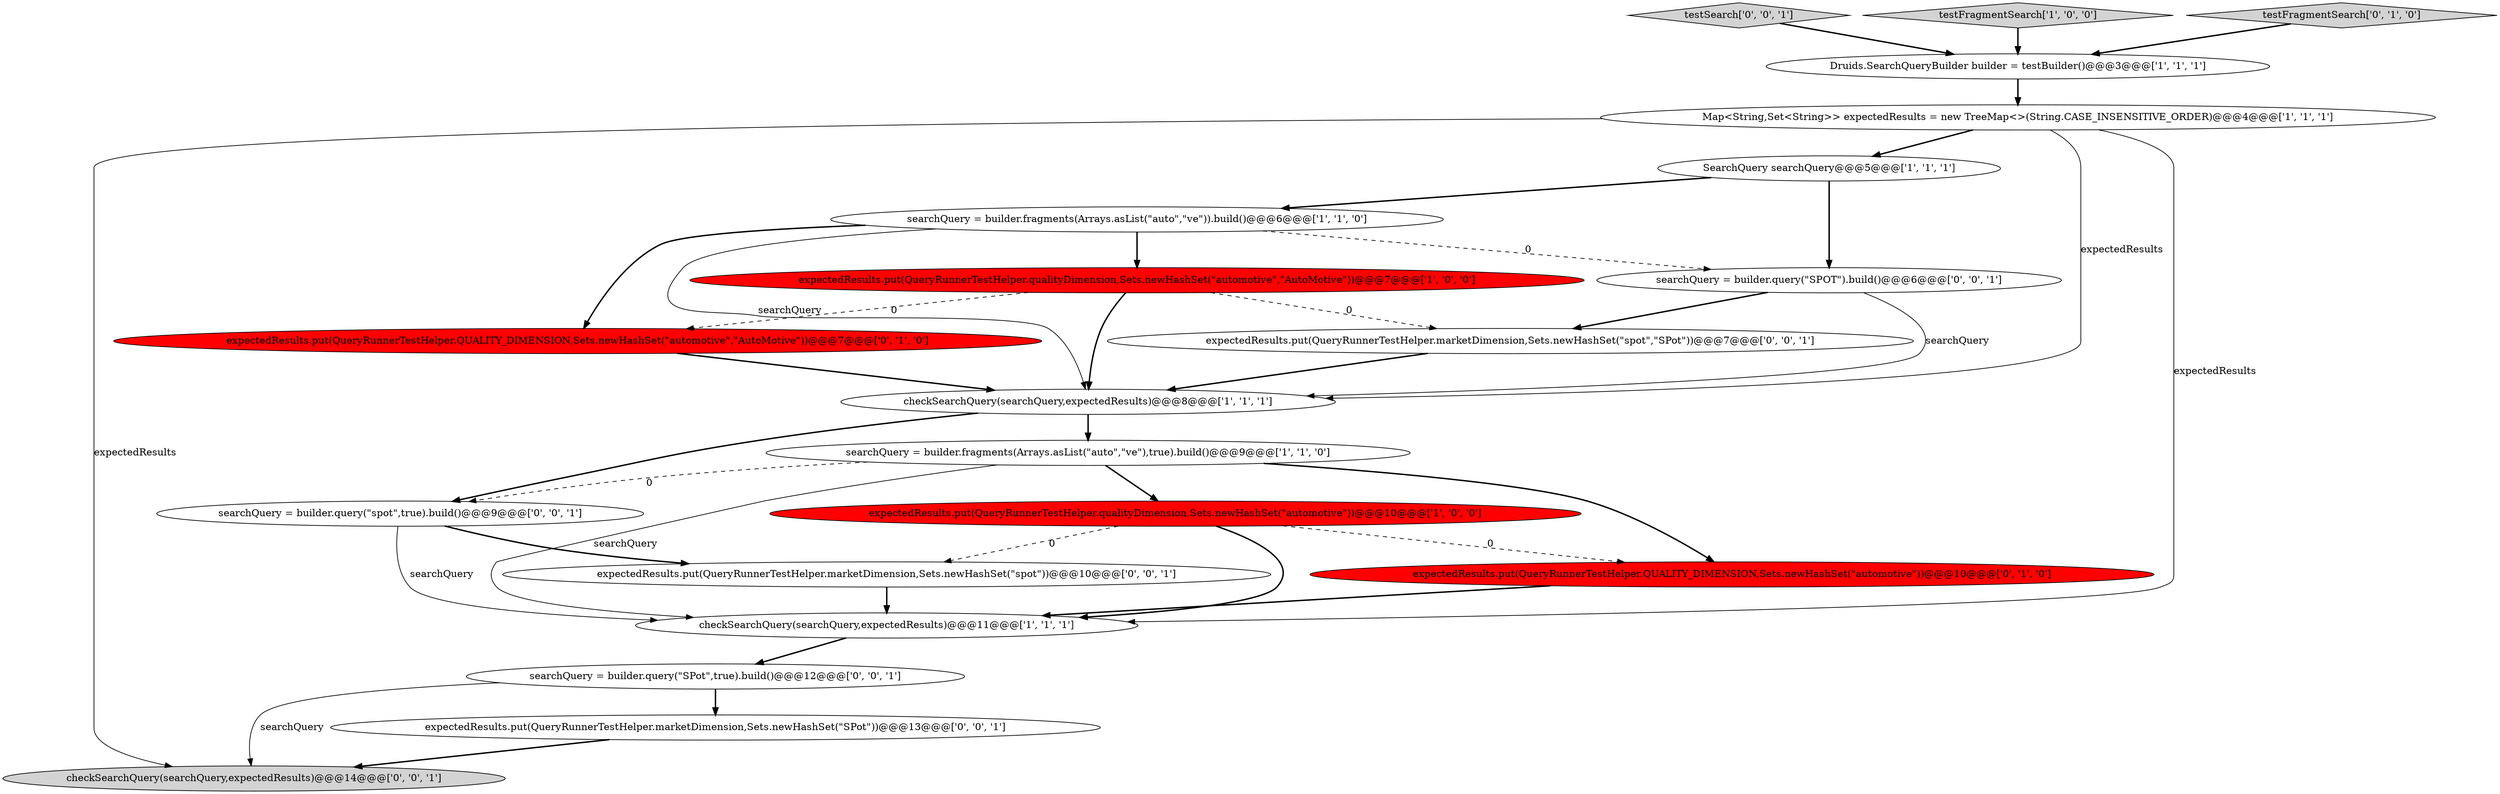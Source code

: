 digraph {
17 [style = filled, label = "testSearch['0', '0', '1']", fillcolor = lightgray, shape = diamond image = "AAA0AAABBB3BBB"];
19 [style = filled, label = "searchQuery = builder.query(\"SPOT\").build()@@@6@@@['0', '0', '1']", fillcolor = white, shape = ellipse image = "AAA0AAABBB3BBB"];
4 [style = filled, label = "expectedResults.put(QueryRunnerTestHelper.qualityDimension,Sets.newHashSet(\"automotive\",\"AutoMotive\"))@@@7@@@['1', '0', '0']", fillcolor = red, shape = ellipse image = "AAA1AAABBB1BBB"];
9 [style = filled, label = "expectedResults.put(QueryRunnerTestHelper.qualityDimension,Sets.newHashSet(\"automotive\"))@@@10@@@['1', '0', '0']", fillcolor = red, shape = ellipse image = "AAA1AAABBB1BBB"];
0 [style = filled, label = "Druids.SearchQueryBuilder builder = testBuilder()@@@3@@@['1', '1', '1']", fillcolor = white, shape = ellipse image = "AAA0AAABBB1BBB"];
2 [style = filled, label = "searchQuery = builder.fragments(Arrays.asList(\"auto\",\"ve\"),true).build()@@@9@@@['1', '1', '0']", fillcolor = white, shape = ellipse image = "AAA0AAABBB1BBB"];
10 [style = filled, label = "expectedResults.put(QueryRunnerTestHelper.QUALITY_DIMENSION,Sets.newHashSet(\"automotive\",\"AutoMotive\"))@@@7@@@['0', '1', '0']", fillcolor = red, shape = ellipse image = "AAA1AAABBB2BBB"];
1 [style = filled, label = "checkSearchQuery(searchQuery,expectedResults)@@@8@@@['1', '1', '1']", fillcolor = white, shape = ellipse image = "AAA0AAABBB1BBB"];
18 [style = filled, label = "checkSearchQuery(searchQuery,expectedResults)@@@14@@@['0', '0', '1']", fillcolor = lightgray, shape = ellipse image = "AAA0AAABBB3BBB"];
6 [style = filled, label = "testFragmentSearch['1', '0', '0']", fillcolor = lightgray, shape = diamond image = "AAA0AAABBB1BBB"];
8 [style = filled, label = "Map<String,Set<String>> expectedResults = new TreeMap<>(String.CASE_INSENSITIVE_ORDER)@@@4@@@['1', '1', '1']", fillcolor = white, shape = ellipse image = "AAA0AAABBB1BBB"];
5 [style = filled, label = "checkSearchQuery(searchQuery,expectedResults)@@@11@@@['1', '1', '1']", fillcolor = white, shape = ellipse image = "AAA0AAABBB1BBB"];
7 [style = filled, label = "searchQuery = builder.fragments(Arrays.asList(\"auto\",\"ve\")).build()@@@6@@@['1', '1', '0']", fillcolor = white, shape = ellipse image = "AAA0AAABBB1BBB"];
3 [style = filled, label = "SearchQuery searchQuery@@@5@@@['1', '1', '1']", fillcolor = white, shape = ellipse image = "AAA0AAABBB1BBB"];
15 [style = filled, label = "expectedResults.put(QueryRunnerTestHelper.marketDimension,Sets.newHashSet(\"spot\",\"SPot\"))@@@7@@@['0', '0', '1']", fillcolor = white, shape = ellipse image = "AAA0AAABBB3BBB"];
14 [style = filled, label = "expectedResults.put(QueryRunnerTestHelper.marketDimension,Sets.newHashSet(\"SPot\"))@@@13@@@['0', '0', '1']", fillcolor = white, shape = ellipse image = "AAA0AAABBB3BBB"];
11 [style = filled, label = "testFragmentSearch['0', '1', '0']", fillcolor = lightgray, shape = diamond image = "AAA0AAABBB2BBB"];
12 [style = filled, label = "expectedResults.put(QueryRunnerTestHelper.QUALITY_DIMENSION,Sets.newHashSet(\"automotive\"))@@@10@@@['0', '1', '0']", fillcolor = red, shape = ellipse image = "AAA1AAABBB2BBB"];
13 [style = filled, label = "expectedResults.put(QueryRunnerTestHelper.marketDimension,Sets.newHashSet(\"spot\"))@@@10@@@['0', '0', '1']", fillcolor = white, shape = ellipse image = "AAA0AAABBB3BBB"];
16 [style = filled, label = "searchQuery = builder.query(\"SPot\",true).build()@@@12@@@['0', '0', '1']", fillcolor = white, shape = ellipse image = "AAA0AAABBB3BBB"];
20 [style = filled, label = "searchQuery = builder.query(\"spot\",true).build()@@@9@@@['0', '0', '1']", fillcolor = white, shape = ellipse image = "AAA0AAABBB3BBB"];
20->13 [style = bold, label=""];
2->20 [style = dashed, label="0"];
12->5 [style = bold, label=""];
7->10 [style = bold, label=""];
8->3 [style = bold, label=""];
1->20 [style = bold, label=""];
20->5 [style = solid, label="searchQuery"];
6->0 [style = bold, label=""];
7->4 [style = bold, label=""];
2->9 [style = bold, label=""];
8->18 [style = solid, label="expectedResults"];
16->18 [style = solid, label="searchQuery"];
2->12 [style = bold, label=""];
5->16 [style = bold, label=""];
8->1 [style = solid, label="expectedResults"];
11->0 [style = bold, label=""];
17->0 [style = bold, label=""];
3->19 [style = bold, label=""];
3->7 [style = bold, label=""];
7->19 [style = dashed, label="0"];
4->15 [style = dashed, label="0"];
19->1 [style = solid, label="searchQuery"];
8->5 [style = solid, label="expectedResults"];
0->8 [style = bold, label=""];
7->1 [style = solid, label="searchQuery"];
9->13 [style = dashed, label="0"];
13->5 [style = bold, label=""];
9->5 [style = bold, label=""];
16->14 [style = bold, label=""];
2->5 [style = solid, label="searchQuery"];
14->18 [style = bold, label=""];
4->1 [style = bold, label=""];
1->2 [style = bold, label=""];
9->12 [style = dashed, label="0"];
19->15 [style = bold, label=""];
4->10 [style = dashed, label="0"];
10->1 [style = bold, label=""];
15->1 [style = bold, label=""];
}
